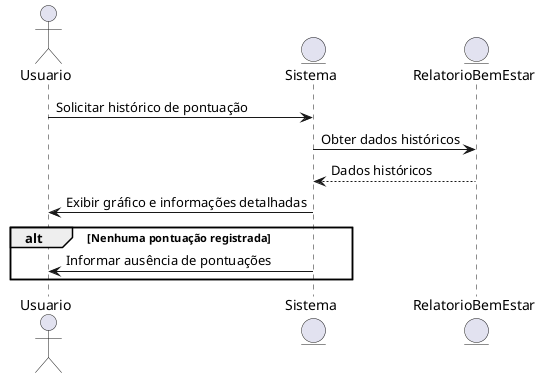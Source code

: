 @startuml
actor Usuario
entity Sistema
entity RelatorioBemEstar
Usuario -> Sistema: Solicitar histórico de pontuação
Sistema -> RelatorioBemEstar: Obter dados históricos
RelatorioBemEstar --> Sistema: Dados históricos
Sistema -> Usuario: Exibir gráfico e informações detalhadas

alt Nenhuma pontuação registrada
    Sistema -> Usuario: Informar ausência de pontuações
end
@enduml
